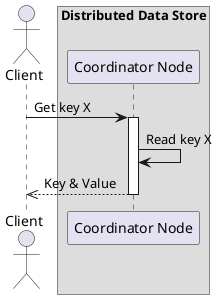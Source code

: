 @startuml

actor Client as C
box "Distributed Data Store"
participant "Coordinator Node" as CN
end box


C -> CN : Get key X
activate CN
CN -> CN : Read key X
CN -->> C : Key & Value
deactivate CN

@enduml